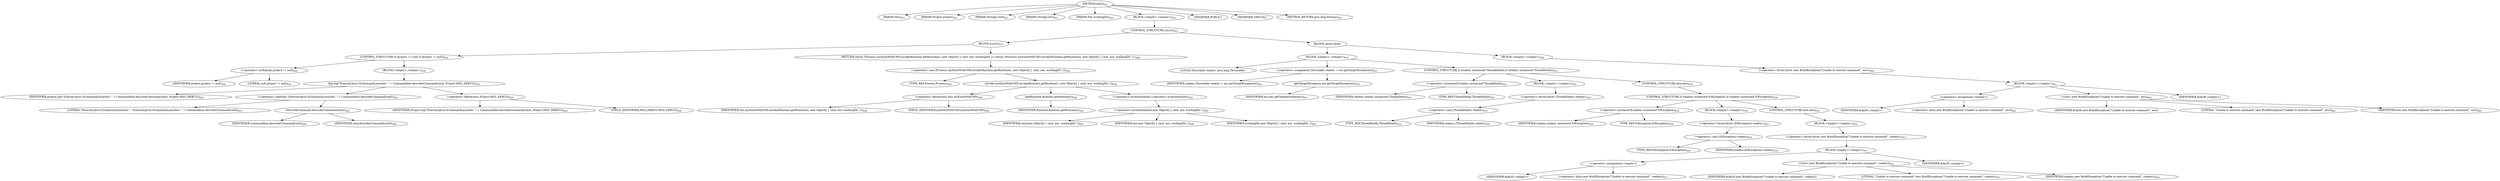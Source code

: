 digraph "exec" {  
"1742" [label = <(METHOD,exec)<SUB>821</SUB>> ]
"1743" [label = <(PARAM,this)<SUB>821</SUB>> ]
"1744" [label = <(PARAM,Project project)<SUB>821</SUB>> ]
"1745" [label = <(PARAM,String[] cmd)<SUB>821</SUB>> ]
"1746" [label = <(PARAM,String[] env)<SUB>821</SUB>> ]
"1747" [label = <(PARAM,File workingDir)<SUB>822</SUB>> ]
"1748" [label = <(BLOCK,&lt;empty&gt;,&lt;empty&gt;)<SUB>822</SUB>> ]
"1749" [label = <(CONTROL_STRUCTURE,try,try)<SUB>823</SUB>> ]
"1750" [label = <(BLOCK,try,try)<SUB>823</SUB>> ]
"1751" [label = <(CONTROL_STRUCTURE,if (project != null),if (project != null))<SUB>824</SUB>> ]
"1752" [label = <(&lt;operator&gt;.notEquals,project != null)<SUB>824</SUB>> ]
"1753" [label = <(IDENTIFIER,project,project != null)<SUB>824</SUB>> ]
"1754" [label = <(LITERAL,null,project != null)<SUB>824</SUB>> ]
"1755" [label = <(BLOCK,&lt;empty&gt;,&lt;empty&gt;)<SUB>824</SUB>> ]
"1756" [label = <(log,log(&quot;Execute:Java13CommandLauncher: &quot; + Commandline.describeCommand(cmd), Project.MSG_DEBUG))<SUB>825</SUB>> ]
"1757" [label = <(IDENTIFIER,project,log(&quot;Execute:Java13CommandLauncher: &quot; + Commandline.describeCommand(cmd), Project.MSG_DEBUG))<SUB>825</SUB>> ]
"1758" [label = <(&lt;operator&gt;.addition,&quot;Execute:Java13CommandLauncher: &quot; + Commandline.describeCommand(cmd))<SUB>825</SUB>> ]
"1759" [label = <(LITERAL,&quot;Execute:Java13CommandLauncher: &quot;,&quot;Execute:Java13CommandLauncher: &quot; + Commandline.describeCommand(cmd))<SUB>825</SUB>> ]
"1760" [label = <(describeCommand,describeCommand(cmd))<SUB>826</SUB>> ]
"1761" [label = <(IDENTIFIER,Commandline,describeCommand(cmd))<SUB>826</SUB>> ]
"1762" [label = <(IDENTIFIER,cmd,describeCommand(cmd))<SUB>826</SUB>> ]
"1763" [label = <(&lt;operator&gt;.fieldAccess,Project.MSG_DEBUG)<SUB>826</SUB>> ]
"1764" [label = <(IDENTIFIER,Project,log(&quot;Execute:Java13CommandLauncher: &quot; + Commandline.describeCommand(cmd), Project.MSG_DEBUG))<SUB>826</SUB>> ]
"1765" [label = <(FIELD_IDENTIFIER,MSG_DEBUG,MSG_DEBUG)<SUB>826</SUB>> ]
"1766" [label = <(RETURN,return (Process) myExecWithCWD.invoke(Runtime.getRuntime(), new Object[] { cmd, env, workingDir });,return (Process) myExecWithCWD.invoke(Runtime.getRuntime(), new Object[] { cmd, env, workingDir });)<SUB>828</SUB>> ]
"1767" [label = <(&lt;operator&gt;.cast,(Process) myExecWithCWD.invoke(Runtime.getRuntime(), new Object[] { cmd, env, workingDir }))<SUB>828</SUB>> ]
"1768" [label = <(TYPE_REF,Process,Process)<SUB>828</SUB>> ]
"1769" [label = <(invoke,myExecWithCWD.invoke(Runtime.getRuntime(), new Object[] { cmd, env, workingDir }))<SUB>828</SUB>> ]
"1770" [label = <(&lt;operator&gt;.fieldAccess,this.myExecWithCWD)<SUB>828</SUB>> ]
"1771" [label = <(IDENTIFIER,this,myExecWithCWD.invoke(Runtime.getRuntime(), new Object[] { cmd, env, workingDir }))<SUB>828</SUB>> ]
"1772" [label = <(FIELD_IDENTIFIER,myExecWithCWD,myExecWithCWD)<SUB>828</SUB>> ]
"1773" [label = <(getRuntime,Runtime.getRuntime())<SUB>828</SUB>> ]
"1774" [label = <(IDENTIFIER,Runtime,Runtime.getRuntime())<SUB>828</SUB>> ]
"1775" [label = <(&lt;operator&gt;.arrayInitializer,&lt;operator&gt;.arrayInitializer)<SUB>828</SUB>> ]
"1776" [label = <(&lt;operator&gt;.arrayInitializer,new Object[] { cmd, env, workingDir })<SUB>829</SUB>> ]
"1777" [label = <(IDENTIFIER,cmd,new Object[] { cmd, env, workingDir })<SUB>829</SUB>> ]
"1778" [label = <(IDENTIFIER,env,new Object[] { cmd, env, workingDir })<SUB>829</SUB>> ]
"1779" [label = <(IDENTIFIER,workingDir,new Object[] { cmd, env, workingDir })<SUB>829</SUB>> ]
"1780" [label = <(BLOCK,catch,catch)> ]
"1781" [label = <(BLOCK,&lt;empty&gt;,&lt;empty&gt;)<SUB>830</SUB>> ]
"1782" [label = <(LOCAL,Throwable realexc: java.lang.Throwable)> ]
"1783" [label = <(&lt;operator&gt;.assignment,Throwable realexc = exc.getTargetException())<SUB>831</SUB>> ]
"1784" [label = <(IDENTIFIER,realexc,Throwable realexc = exc.getTargetException())<SUB>831</SUB>> ]
"1785" [label = <(getTargetException,exc.getTargetException())<SUB>831</SUB>> ]
"1786" [label = <(IDENTIFIER,exc,exc.getTargetException())<SUB>831</SUB>> ]
"1787" [label = <(CONTROL_STRUCTURE,if (realexc instanceof ThreadDeath),if (realexc instanceof ThreadDeath))<SUB>832</SUB>> ]
"1788" [label = <(&lt;operator&gt;.instanceOf,realexc instanceof ThreadDeath)<SUB>832</SUB>> ]
"1789" [label = <(IDENTIFIER,realexc,realexc instanceof ThreadDeath)<SUB>832</SUB>> ]
"1790" [label = <(TYPE_REF,ThreadDeath,ThreadDeath)<SUB>832</SUB>> ]
"1791" [label = <(BLOCK,&lt;empty&gt;,&lt;empty&gt;)<SUB>832</SUB>> ]
"1792" [label = <(&lt;operator&gt;.throw,throw (ThreadDeath) realexc;)<SUB>833</SUB>> ]
"1793" [label = <(&lt;operator&gt;.cast,(ThreadDeath) realexc)<SUB>833</SUB>> ]
"1794" [label = <(TYPE_REF,ThreadDeath,ThreadDeath)<SUB>833</SUB>> ]
"1795" [label = <(IDENTIFIER,realexc,(ThreadDeath) realexc)<SUB>833</SUB>> ]
"1796" [label = <(CONTROL_STRUCTURE,else,else)<SUB>834</SUB>> ]
"1797" [label = <(CONTROL_STRUCTURE,if (realexc instanceof IOException),if (realexc instanceof IOException))<SUB>834</SUB>> ]
"1798" [label = <(&lt;operator&gt;.instanceOf,realexc instanceof IOException)<SUB>834</SUB>> ]
"1799" [label = <(IDENTIFIER,realexc,realexc instanceof IOException)<SUB>834</SUB>> ]
"1800" [label = <(TYPE_REF,IOException,IOException)<SUB>834</SUB>> ]
"1801" [label = <(BLOCK,&lt;empty&gt;,&lt;empty&gt;)<SUB>834</SUB>> ]
"1802" [label = <(&lt;operator&gt;.throw,throw (IOException) realexc;)<SUB>835</SUB>> ]
"1803" [label = <(&lt;operator&gt;.cast,(IOException) realexc)<SUB>835</SUB>> ]
"1804" [label = <(TYPE_REF,IOException,IOException)<SUB>835</SUB>> ]
"1805" [label = <(IDENTIFIER,realexc,(IOException) realexc)<SUB>835</SUB>> ]
"1806" [label = <(CONTROL_STRUCTURE,else,else)<SUB>836</SUB>> ]
"1807" [label = <(BLOCK,&lt;empty&gt;,&lt;empty&gt;)<SUB>836</SUB>> ]
"1808" [label = <(&lt;operator&gt;.throw,throw new BuildException(&quot;Unable to execute command&quot;, realexc);)<SUB>837</SUB>> ]
"1809" [label = <(BLOCK,&lt;empty&gt;,&lt;empty&gt;)<SUB>837</SUB>> ]
"1810" [label = <(&lt;operator&gt;.assignment,&lt;empty&gt;)> ]
"1811" [label = <(IDENTIFIER,$obj35,&lt;empty&gt;)> ]
"1812" [label = <(&lt;operator&gt;.alloc,new BuildException(&quot;Unable to execute command&quot;, realexc))<SUB>837</SUB>> ]
"1813" [label = <(&lt;init&gt;,new BuildException(&quot;Unable to execute command&quot;, realexc))<SUB>837</SUB>> ]
"1814" [label = <(IDENTIFIER,$obj35,new BuildException(&quot;Unable to execute command&quot;, realexc))> ]
"1815" [label = <(LITERAL,&quot;Unable to execute command&quot;,new BuildException(&quot;Unable to execute command&quot;, realexc))<SUB>837</SUB>> ]
"1816" [label = <(IDENTIFIER,realexc,new BuildException(&quot;Unable to execute command&quot;, realexc))<SUB>838</SUB>> ]
"1817" [label = <(IDENTIFIER,$obj35,&lt;empty&gt;)> ]
"1818" [label = <(BLOCK,&lt;empty&gt;,&lt;empty&gt;)<SUB>840</SUB>> ]
"1819" [label = <(&lt;operator&gt;.throw,throw new BuildException(&quot;Unable to execute command&quot;, exc);)<SUB>842</SUB>> ]
"1820" [label = <(BLOCK,&lt;empty&gt;,&lt;empty&gt;)<SUB>842</SUB>> ]
"1821" [label = <(&lt;operator&gt;.assignment,&lt;empty&gt;)> ]
"1822" [label = <(IDENTIFIER,$obj36,&lt;empty&gt;)> ]
"1823" [label = <(&lt;operator&gt;.alloc,new BuildException(&quot;Unable to execute command&quot;, exc))<SUB>842</SUB>> ]
"1824" [label = <(&lt;init&gt;,new BuildException(&quot;Unable to execute command&quot;, exc))<SUB>842</SUB>> ]
"1825" [label = <(IDENTIFIER,$obj36,new BuildException(&quot;Unable to execute command&quot;, exc))> ]
"1826" [label = <(LITERAL,&quot;Unable to execute command&quot;,new BuildException(&quot;Unable to execute command&quot;, exc))<SUB>842</SUB>> ]
"1827" [label = <(IDENTIFIER,exc,new BuildException(&quot;Unable to execute command&quot;, exc))<SUB>842</SUB>> ]
"1828" [label = <(IDENTIFIER,$obj36,&lt;empty&gt;)> ]
"1829" [label = <(MODIFIER,PUBLIC)> ]
"1830" [label = <(MODIFIER,VIRTUAL)> ]
"1831" [label = <(METHOD_RETURN,java.lang.Process)<SUB>821</SUB>> ]
  "1742" -> "1743" 
  "1742" -> "1744" 
  "1742" -> "1745" 
  "1742" -> "1746" 
  "1742" -> "1747" 
  "1742" -> "1748" 
  "1742" -> "1829" 
  "1742" -> "1830" 
  "1742" -> "1831" 
  "1748" -> "1749" 
  "1749" -> "1750" 
  "1749" -> "1780" 
  "1750" -> "1751" 
  "1750" -> "1766" 
  "1751" -> "1752" 
  "1751" -> "1755" 
  "1752" -> "1753" 
  "1752" -> "1754" 
  "1755" -> "1756" 
  "1756" -> "1757" 
  "1756" -> "1758" 
  "1756" -> "1763" 
  "1758" -> "1759" 
  "1758" -> "1760" 
  "1760" -> "1761" 
  "1760" -> "1762" 
  "1763" -> "1764" 
  "1763" -> "1765" 
  "1766" -> "1767" 
  "1767" -> "1768" 
  "1767" -> "1769" 
  "1769" -> "1770" 
  "1769" -> "1773" 
  "1769" -> "1775" 
  "1770" -> "1771" 
  "1770" -> "1772" 
  "1773" -> "1774" 
  "1775" -> "1776" 
  "1776" -> "1777" 
  "1776" -> "1778" 
  "1776" -> "1779" 
  "1780" -> "1781" 
  "1780" -> "1818" 
  "1781" -> "1782" 
  "1781" -> "1783" 
  "1781" -> "1787" 
  "1783" -> "1784" 
  "1783" -> "1785" 
  "1785" -> "1786" 
  "1787" -> "1788" 
  "1787" -> "1791" 
  "1787" -> "1796" 
  "1788" -> "1789" 
  "1788" -> "1790" 
  "1791" -> "1792" 
  "1792" -> "1793" 
  "1793" -> "1794" 
  "1793" -> "1795" 
  "1796" -> "1797" 
  "1797" -> "1798" 
  "1797" -> "1801" 
  "1797" -> "1806" 
  "1798" -> "1799" 
  "1798" -> "1800" 
  "1801" -> "1802" 
  "1802" -> "1803" 
  "1803" -> "1804" 
  "1803" -> "1805" 
  "1806" -> "1807" 
  "1807" -> "1808" 
  "1808" -> "1809" 
  "1809" -> "1810" 
  "1809" -> "1813" 
  "1809" -> "1817" 
  "1810" -> "1811" 
  "1810" -> "1812" 
  "1813" -> "1814" 
  "1813" -> "1815" 
  "1813" -> "1816" 
  "1818" -> "1819" 
  "1819" -> "1820" 
  "1820" -> "1821" 
  "1820" -> "1824" 
  "1820" -> "1828" 
  "1821" -> "1822" 
  "1821" -> "1823" 
  "1824" -> "1825" 
  "1824" -> "1826" 
  "1824" -> "1827" 
}
